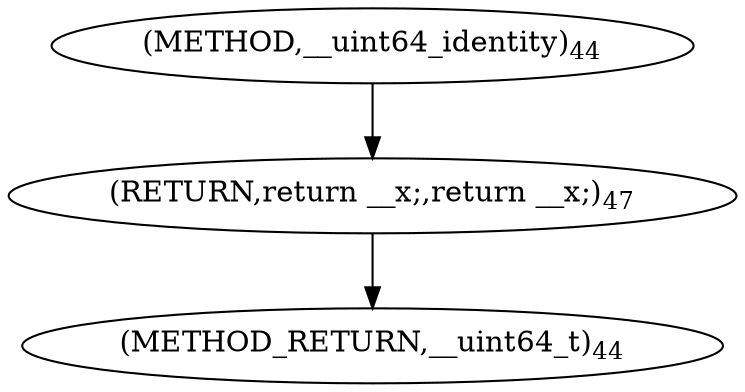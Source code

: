 digraph "__uint64_identity" {  
"45396" [label = <(RETURN,return __x;,return __x;)<SUB>47</SUB>> ]
"45393" [label = <(METHOD,__uint64_identity)<SUB>44</SUB>> ]
"45398" [label = <(METHOD_RETURN,__uint64_t)<SUB>44</SUB>> ]
  "45396" -> "45398" 
  "45393" -> "45396" 
}
